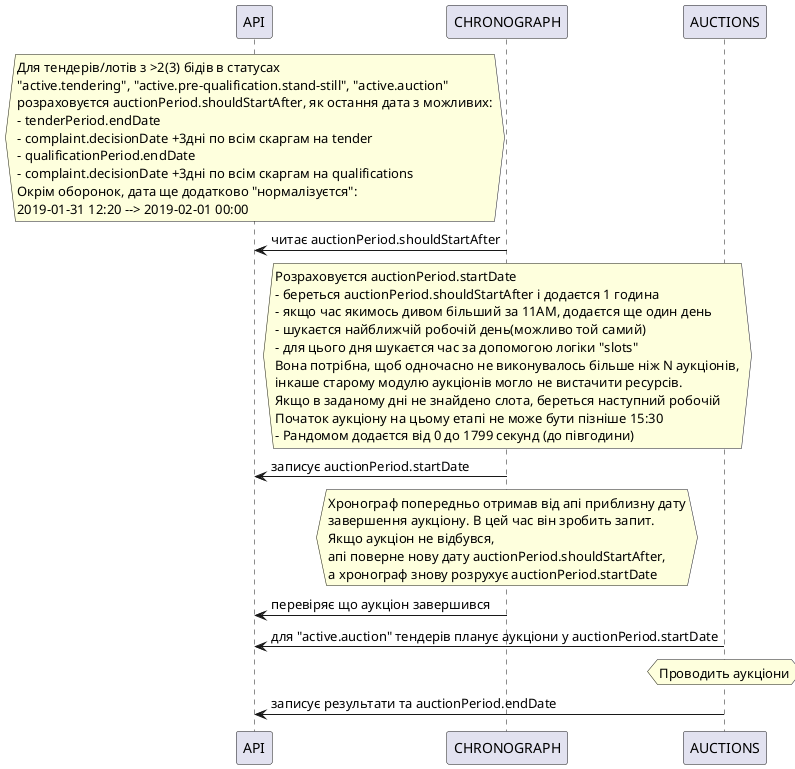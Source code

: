 @startuml

hnote over API: \
Для тендерів/лотів з >2(3) бідів в статусах\n\
"active.tendering", "active.pre-qualification.stand-still", "active.auction"\n\
розраховуєтся auctionPeriod.shouldStartAfter, як остання дата з можливих:\n\
- tenderPeriod.endDate\n\
- complaint.decisionDate +3дні по всім скаргам на tender\n\
- qualificationPeriod.endDate\n\
- complaint.decisionDate +3дні по всім скаргам на qualifications\n\
Окрім оборонок, дата ще додатково "нормалізуєтся":\n\
2019-01-31 12:20 --> 2019-02-01 00:00

CHRONOGRAPH -> API: читає auctionPeriod.shouldStartAfter

hnote over CHRONOGRAPH: Розраховуєтся auctionPeriod.startDate\n\
- береться auctionPeriod.shouldStartAfter і додаєтся 1 година\n\
- якщо час якимось дивом більший за 11AM, додаєтся ще один день\n\
- шукаєтся найближчій робочій день(можливо той самий)\n\
- для цього дня шукаєтся час за допомогою логіки "slots"\n\
Вона потрібна, щоб одночасно не виконувалось більше ніж N аукціонів,\n\
інкаше старому модулю аукціонів могло не вистачити ресурсів.\n\
Якщо в заданому дні не знайдено слота, береться наступний робочій\n\
Початок аукціону на цьому етапі не може бути пізніше 15:30\n\
- Рандомом додаєтся від 0 до 1799 секунд (до півгодини)

CHRONOGRAPH -> API: записує auctionPeriod.startDate

hnote over CHRONOGRAPH: Хронограф попередньо отримав від апі приблизну дату\n\
завершення аукціону. В цей час він зробить запит.\n\
Якщо аукціон не відбувся, \n\
апі поверне нову дату auctionPeriod.shouldStartAfter,\n\
а хронограф знову розрухує auctionPeriod.startDate

CHRONOGRAPH -> API: перевіряє що аукціон завершився

AUCTIONS -> API: для "active.auction" тендерів планує аукціони у auctionPeriod.startDate
hnote over AUCTIONS: Проводить аукціони
AUCTIONS -> API: записує результати та auctionPeriod.endDate

@enduml